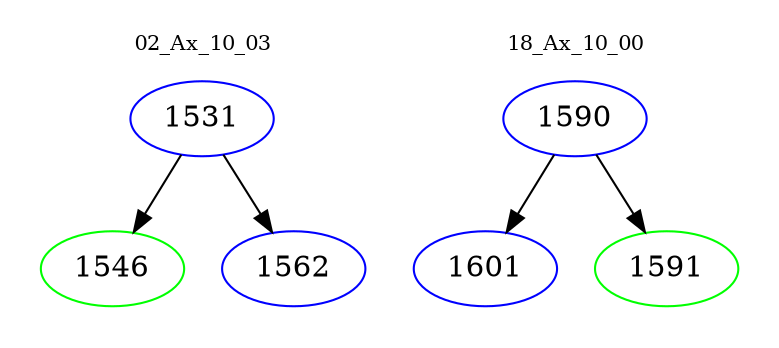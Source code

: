 digraph{
subgraph cluster_0 {
color = white
label = "02_Ax_10_03";
fontsize=10;
T0_1531 [label="1531", color="blue"]
T0_1531 -> T0_1546 [color="black"]
T0_1546 [label="1546", color="green"]
T0_1531 -> T0_1562 [color="black"]
T0_1562 [label="1562", color="blue"]
}
subgraph cluster_1 {
color = white
label = "18_Ax_10_00";
fontsize=10;
T1_1590 [label="1590", color="blue"]
T1_1590 -> T1_1601 [color="black"]
T1_1601 [label="1601", color="blue"]
T1_1590 -> T1_1591 [color="black"]
T1_1591 [label="1591", color="green"]
}
}
